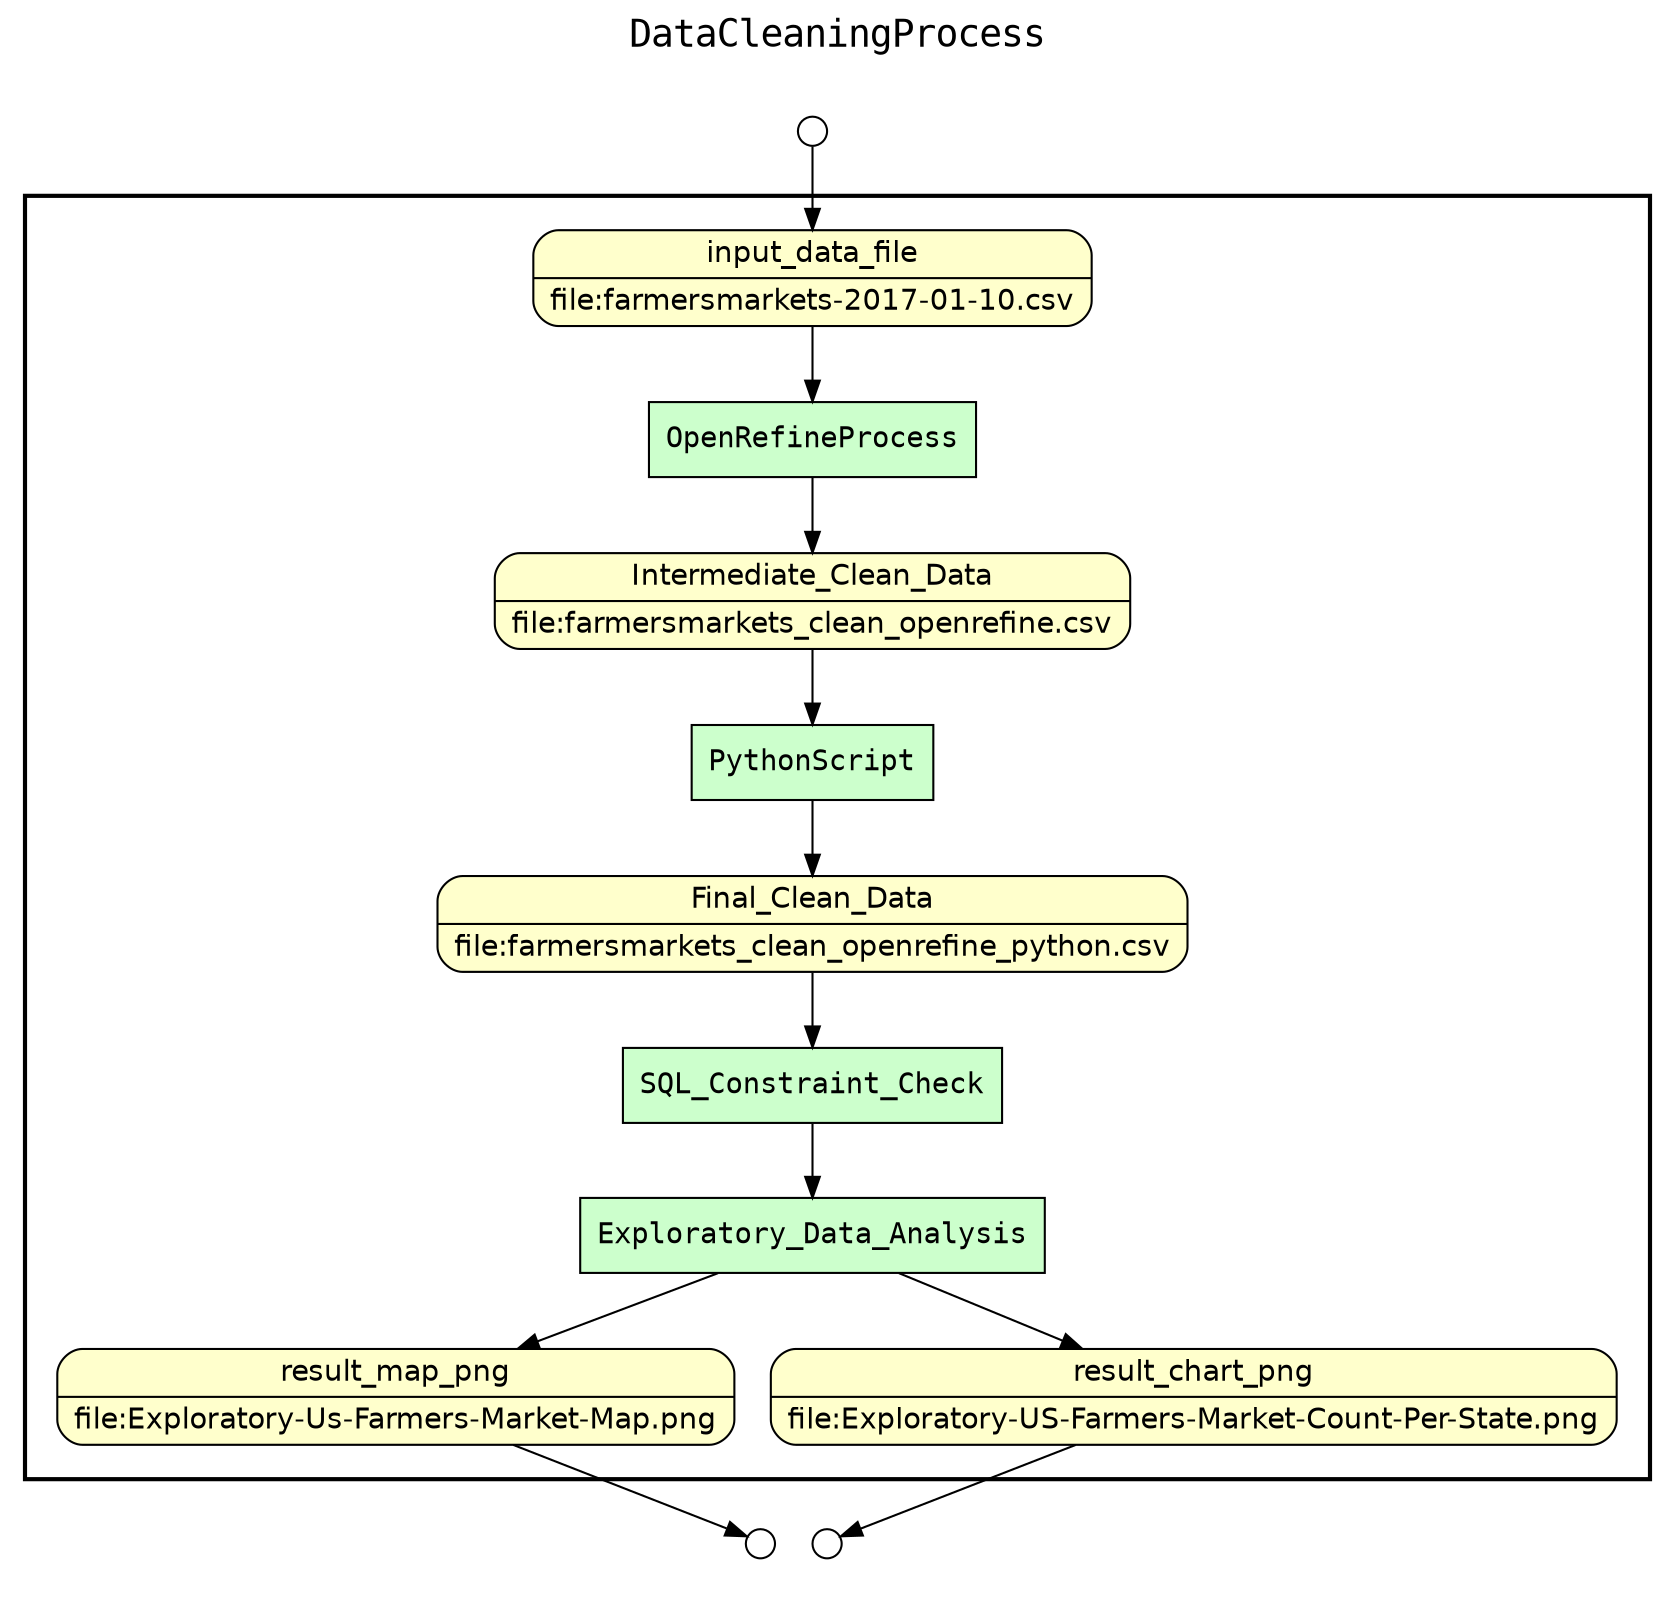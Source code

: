 digraph Workflow {
rankdir=TB
fontname=Courier; fontsize=18; labelloc=t
label=DataCleaningProcess
subgraph cluster_workflow_box_outer { label=""; color=black; penwidth=2
subgraph cluster_workflow_box_inner { label=""; color=white
node[shape=box style=filled fillcolor="#CCFFCC" peripheries=1 fontname=Courier]
OpenRefineProcess
PythonScript
SQL_Constraint_Check
Exploratory_Data_Analysis
node[shape=box style="rounded,filled" fillcolor="#FFFFCC" peripheries=1 fontname=Helvetica]
result_map_png [shape=record rankdir=LR label="{<f0> result_map_png |<f1> file\:Exploratory-Us-Farmers-Market-Map.png}"];
result_chart_png [shape=record rankdir=LR label="{<f0> result_chart_png |<f1> file\:Exploratory-US-Farmers-Market-Count-Per-State.png}"];
input_data_file [shape=record rankdir=LR label="{<f0> input_data_file |<f1> file\:farmersmarkets-2017-01-10.csv}"];
Intermediate_Clean_Data [shape=record rankdir=LR label="{<f0> Intermediate_Clean_Data |<f1> file\:farmersmarkets_clean_openrefine.csv}"];
Final_Clean_Data [shape=record rankdir=LR label="{<f0> Final_Clean_Data |<f1> file\:farmersmarkets_clean_openrefine_python.csv}"];
node[shape=box style="rounded,filled" fillcolor="#FCFCFC" peripheries=1 fontname=Helvetica]
OpenRefineProcess -> Intermediate_Clean_Data
input_data_file -> OpenRefineProcess
PythonScript -> Final_Clean_Data
Intermediate_Clean_Data -> PythonScript
Final_Clean_Data -> SQL_Constraint_Check
Exploratory_Data_Analysis -> result_map_png
Exploratory_Data_Analysis -> result_chart_png
SQL_Constraint_Check -> Exploratory_Data_Analysis
}}
subgraph cluster_input_ports_group_outer { label=""; color=white
subgraph cluster_input_ports_group_inner { label=""; color=white
node[shape=circle style="rounded,filled" fillcolor="#FFFFFF" peripheries=1 fontname=Helvetica width=0.2]
input_data_file_input_port [label=""]
}}
subgraph cluster_output_ports_group_outer { label=""; color=white
subgraph cluster_output_ports_group_inner { label=""; color=white
node[shape=circle style="rounded,filled" fillcolor="#FFFFFF" peripheries=1 fontname=Helvetica width=0.2]
result_map_png_output_port [label=""]
result_chart_png_output_port [label=""]
}}
input_data_file_input_port -> input_data_file
result_map_png -> result_map_png_output_port
result_chart_png -> result_chart_png_output_port
}
